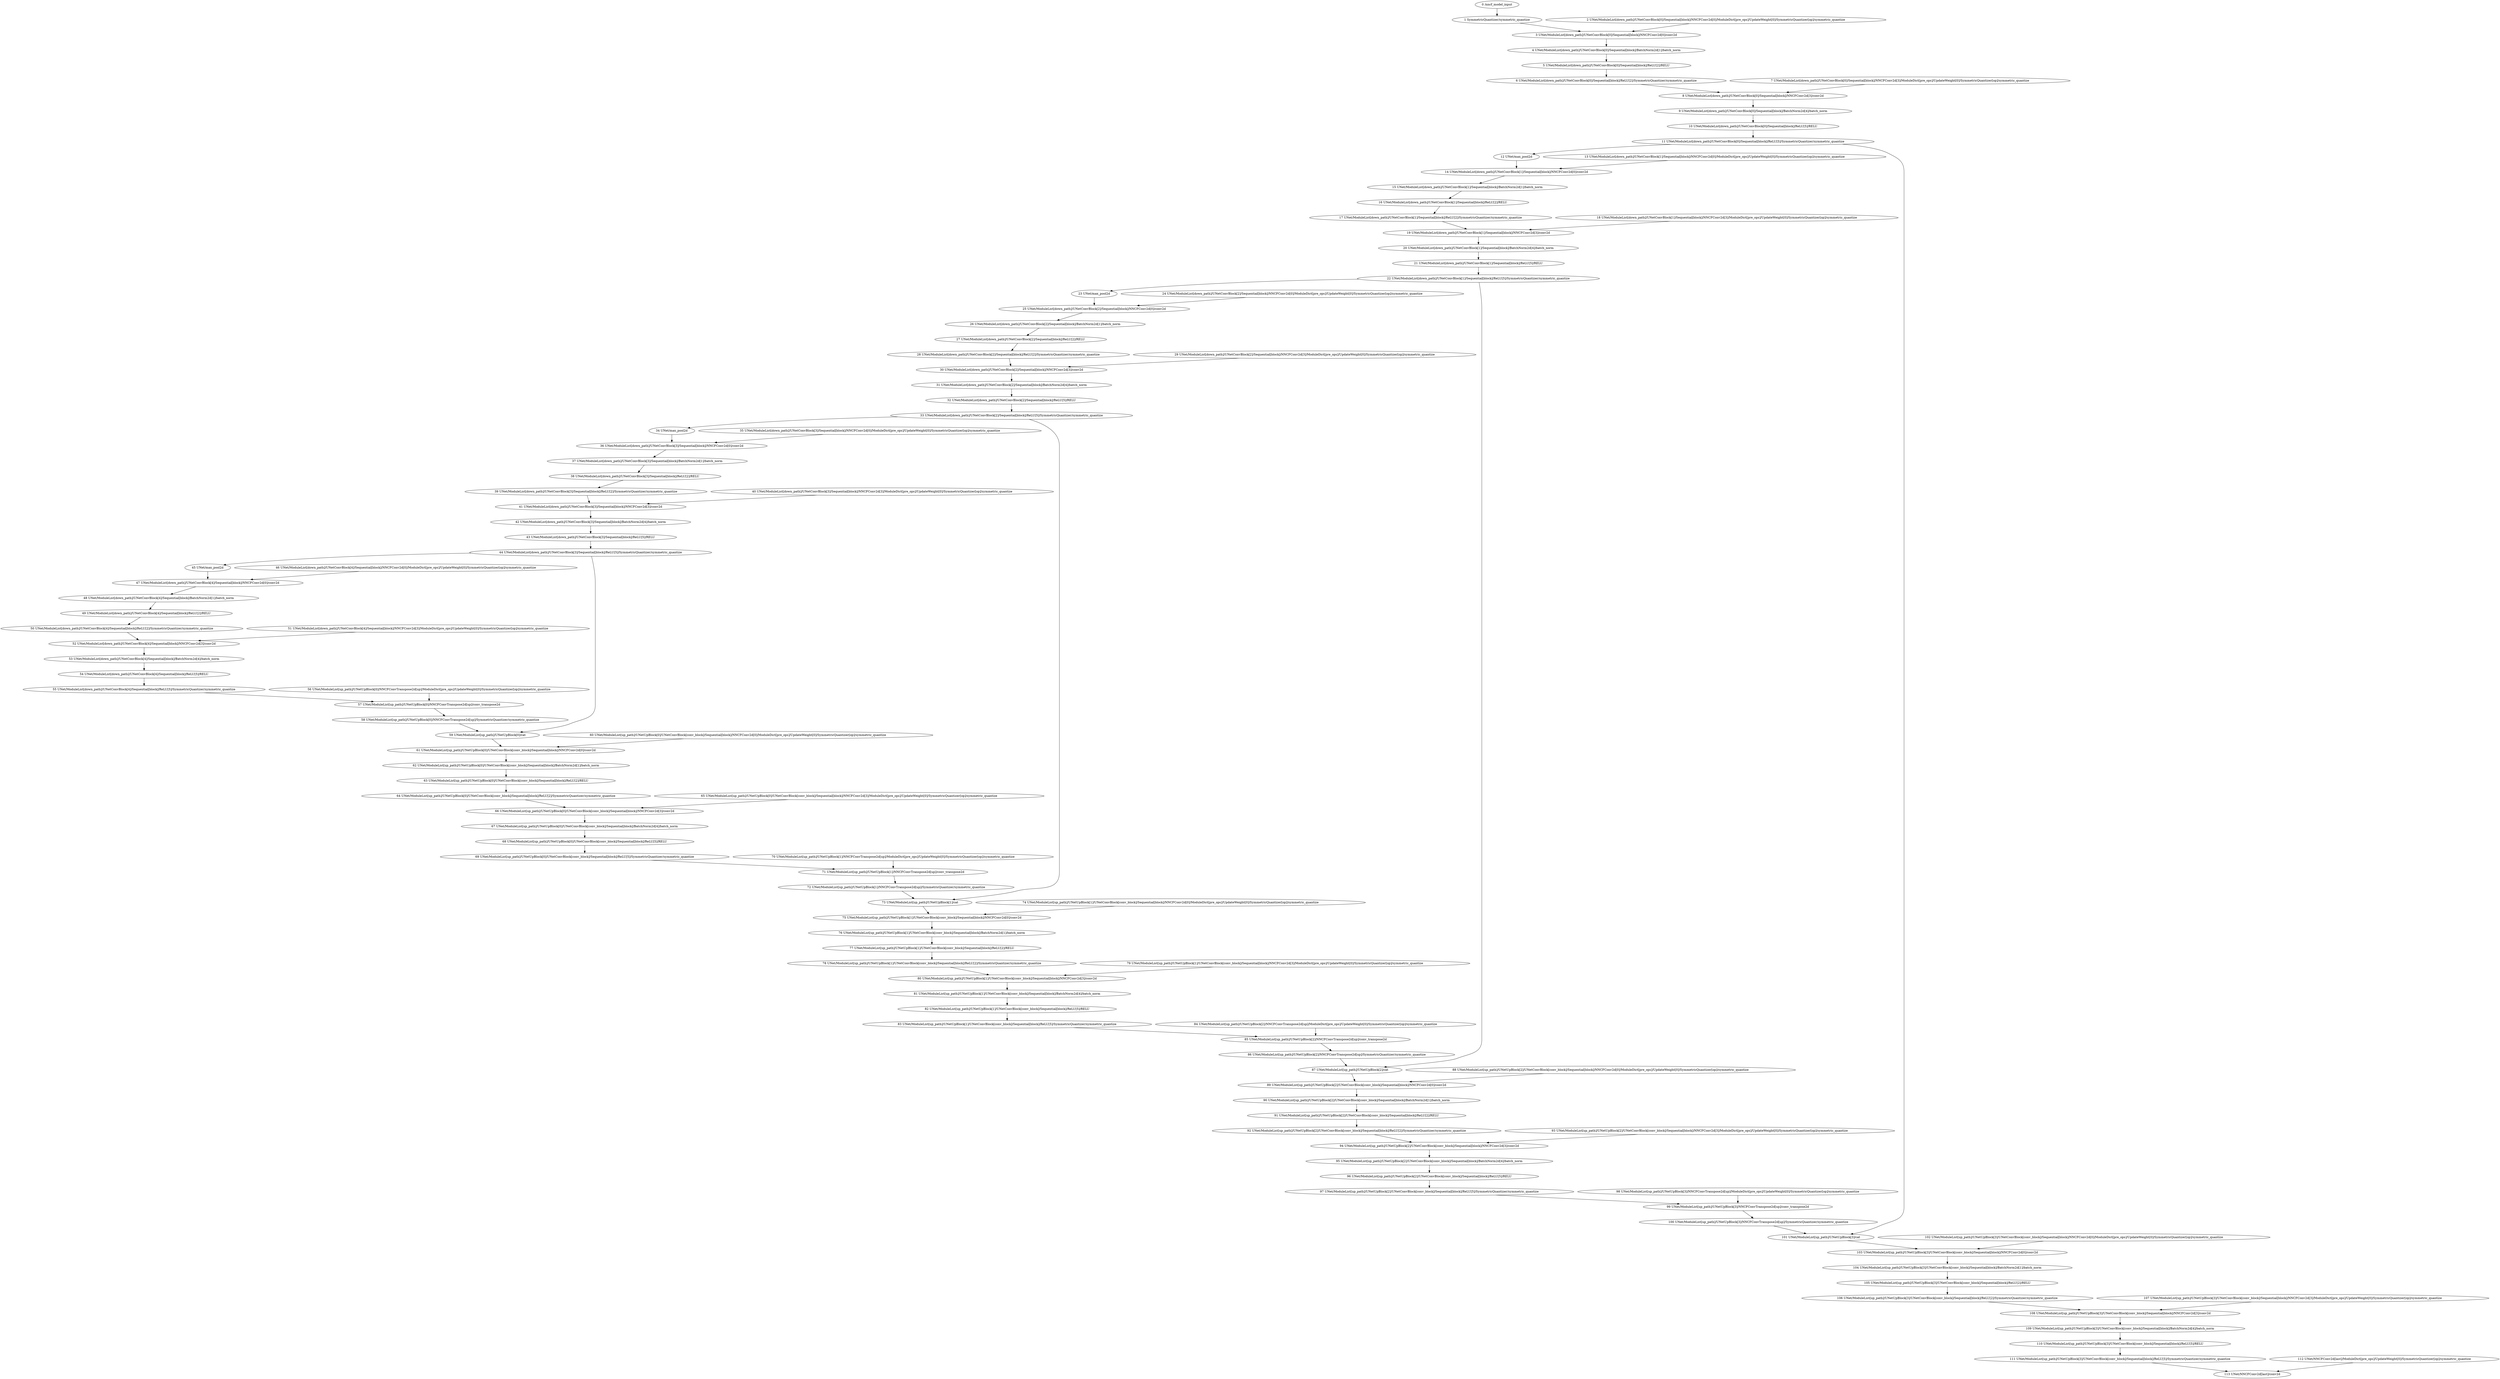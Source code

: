 strict digraph  {
"0 /nncf_model_input" [id=0, scope="", type=nncf_model_input];
"1 SymmetricQuantizer/symmetric_quantize" [id=1, scope=SymmetricQuantizer, type=symmetric_quantize];
"2 UNet/ModuleList[down_path]/UNetConvBlock[0]/Sequential[block]/NNCFConv2d[0]/ModuleDict[pre_ops]/UpdateWeight[0]/SymmetricQuantizer[op]/symmetric_quantize" [id=2, scope="UNet/ModuleList[down_path]/UNetConvBlock[0]/Sequential[block]/NNCFConv2d[0]/ModuleDict[pre_ops]/UpdateWeight[0]/SymmetricQuantizer[op]", type=symmetric_quantize];
"3 UNet/ModuleList[down_path]/UNetConvBlock[0]/Sequential[block]/NNCFConv2d[0]/conv2d" [id=3, scope="UNet/ModuleList[down_path]/UNetConvBlock[0]/Sequential[block]/NNCFConv2d[0]", type=conv2d];
"4 UNet/ModuleList[down_path]/UNetConvBlock[0]/Sequential[block]/BatchNorm2d[1]/batch_norm" [id=4, scope="UNet/ModuleList[down_path]/UNetConvBlock[0]/Sequential[block]/BatchNorm2d[1]", type=batch_norm];
"5 UNet/ModuleList[down_path]/UNetConvBlock[0]/Sequential[block]/ReLU[2]/RELU" [id=5, scope="UNet/ModuleList[down_path]/UNetConvBlock[0]/Sequential[block]/ReLU[2]", type=RELU];
"6 UNet/ModuleList[down_path]/UNetConvBlock[0]/Sequential[block]/ReLU[2]/SymmetricQuantizer/symmetric_quantize" [id=6, scope="UNet/ModuleList[down_path]/UNetConvBlock[0]/Sequential[block]/ReLU[2]/SymmetricQuantizer", type=symmetric_quantize];
"7 UNet/ModuleList[down_path]/UNetConvBlock[0]/Sequential[block]/NNCFConv2d[3]/ModuleDict[pre_ops]/UpdateWeight[0]/SymmetricQuantizer[op]/symmetric_quantize" [id=7, scope="UNet/ModuleList[down_path]/UNetConvBlock[0]/Sequential[block]/NNCFConv2d[3]/ModuleDict[pre_ops]/UpdateWeight[0]/SymmetricQuantizer[op]", type=symmetric_quantize];
"8 UNet/ModuleList[down_path]/UNetConvBlock[0]/Sequential[block]/NNCFConv2d[3]/conv2d" [id=8, scope="UNet/ModuleList[down_path]/UNetConvBlock[0]/Sequential[block]/NNCFConv2d[3]", type=conv2d];
"9 UNet/ModuleList[down_path]/UNetConvBlock[0]/Sequential[block]/BatchNorm2d[4]/batch_norm" [id=9, scope="UNet/ModuleList[down_path]/UNetConvBlock[0]/Sequential[block]/BatchNorm2d[4]", type=batch_norm];
"10 UNet/ModuleList[down_path]/UNetConvBlock[0]/Sequential[block]/ReLU[5]/RELU" [id=10, scope="UNet/ModuleList[down_path]/UNetConvBlock[0]/Sequential[block]/ReLU[5]", type=RELU];
"11 UNet/ModuleList[down_path]/UNetConvBlock[0]/Sequential[block]/ReLU[5]/SymmetricQuantizer/symmetric_quantize" [id=11, scope="UNet/ModuleList[down_path]/UNetConvBlock[0]/Sequential[block]/ReLU[5]/SymmetricQuantizer", type=symmetric_quantize];
"12 UNet/max_pool2d" [id=12, scope=UNet, type=max_pool2d];
"13 UNet/ModuleList[down_path]/UNetConvBlock[1]/Sequential[block]/NNCFConv2d[0]/ModuleDict[pre_ops]/UpdateWeight[0]/SymmetricQuantizer[op]/symmetric_quantize" [id=13, scope="UNet/ModuleList[down_path]/UNetConvBlock[1]/Sequential[block]/NNCFConv2d[0]/ModuleDict[pre_ops]/UpdateWeight[0]/SymmetricQuantizer[op]", type=symmetric_quantize];
"14 UNet/ModuleList[down_path]/UNetConvBlock[1]/Sequential[block]/NNCFConv2d[0]/conv2d" [id=14, scope="UNet/ModuleList[down_path]/UNetConvBlock[1]/Sequential[block]/NNCFConv2d[0]", type=conv2d];
"15 UNet/ModuleList[down_path]/UNetConvBlock[1]/Sequential[block]/BatchNorm2d[1]/batch_norm" [id=15, scope="UNet/ModuleList[down_path]/UNetConvBlock[1]/Sequential[block]/BatchNorm2d[1]", type=batch_norm];
"16 UNet/ModuleList[down_path]/UNetConvBlock[1]/Sequential[block]/ReLU[2]/RELU" [id=16, scope="UNet/ModuleList[down_path]/UNetConvBlock[1]/Sequential[block]/ReLU[2]", type=RELU];
"17 UNet/ModuleList[down_path]/UNetConvBlock[1]/Sequential[block]/ReLU[2]/SymmetricQuantizer/symmetric_quantize" [id=17, scope="UNet/ModuleList[down_path]/UNetConvBlock[1]/Sequential[block]/ReLU[2]/SymmetricQuantizer", type=symmetric_quantize];
"18 UNet/ModuleList[down_path]/UNetConvBlock[1]/Sequential[block]/NNCFConv2d[3]/ModuleDict[pre_ops]/UpdateWeight[0]/SymmetricQuantizer[op]/symmetric_quantize" [id=18, scope="UNet/ModuleList[down_path]/UNetConvBlock[1]/Sequential[block]/NNCFConv2d[3]/ModuleDict[pre_ops]/UpdateWeight[0]/SymmetricQuantizer[op]", type=symmetric_quantize];
"19 UNet/ModuleList[down_path]/UNetConvBlock[1]/Sequential[block]/NNCFConv2d[3]/conv2d" [id=19, scope="UNet/ModuleList[down_path]/UNetConvBlock[1]/Sequential[block]/NNCFConv2d[3]", type=conv2d];
"20 UNet/ModuleList[down_path]/UNetConvBlock[1]/Sequential[block]/BatchNorm2d[4]/batch_norm" [id=20, scope="UNet/ModuleList[down_path]/UNetConvBlock[1]/Sequential[block]/BatchNorm2d[4]", type=batch_norm];
"21 UNet/ModuleList[down_path]/UNetConvBlock[1]/Sequential[block]/ReLU[5]/RELU" [id=21, scope="UNet/ModuleList[down_path]/UNetConvBlock[1]/Sequential[block]/ReLU[5]", type=RELU];
"22 UNet/ModuleList[down_path]/UNetConvBlock[1]/Sequential[block]/ReLU[5]/SymmetricQuantizer/symmetric_quantize" [id=22, scope="UNet/ModuleList[down_path]/UNetConvBlock[1]/Sequential[block]/ReLU[5]/SymmetricQuantizer", type=symmetric_quantize];
"23 UNet/max_pool2d" [id=23, scope=UNet, type=max_pool2d];
"24 UNet/ModuleList[down_path]/UNetConvBlock[2]/Sequential[block]/NNCFConv2d[0]/ModuleDict[pre_ops]/UpdateWeight[0]/SymmetricQuantizer[op]/symmetric_quantize" [id=24, scope="UNet/ModuleList[down_path]/UNetConvBlock[2]/Sequential[block]/NNCFConv2d[0]/ModuleDict[pre_ops]/UpdateWeight[0]/SymmetricQuantizer[op]", type=symmetric_quantize];
"25 UNet/ModuleList[down_path]/UNetConvBlock[2]/Sequential[block]/NNCFConv2d[0]/conv2d" [id=25, scope="UNet/ModuleList[down_path]/UNetConvBlock[2]/Sequential[block]/NNCFConv2d[0]", type=conv2d];
"26 UNet/ModuleList[down_path]/UNetConvBlock[2]/Sequential[block]/BatchNorm2d[1]/batch_norm" [id=26, scope="UNet/ModuleList[down_path]/UNetConvBlock[2]/Sequential[block]/BatchNorm2d[1]", type=batch_norm];
"27 UNet/ModuleList[down_path]/UNetConvBlock[2]/Sequential[block]/ReLU[2]/RELU" [id=27, scope="UNet/ModuleList[down_path]/UNetConvBlock[2]/Sequential[block]/ReLU[2]", type=RELU];
"28 UNet/ModuleList[down_path]/UNetConvBlock[2]/Sequential[block]/ReLU[2]/SymmetricQuantizer/symmetric_quantize" [id=28, scope="UNet/ModuleList[down_path]/UNetConvBlock[2]/Sequential[block]/ReLU[2]/SymmetricQuantizer", type=symmetric_quantize];
"29 UNet/ModuleList[down_path]/UNetConvBlock[2]/Sequential[block]/NNCFConv2d[3]/ModuleDict[pre_ops]/UpdateWeight[0]/SymmetricQuantizer[op]/symmetric_quantize" [id=29, scope="UNet/ModuleList[down_path]/UNetConvBlock[2]/Sequential[block]/NNCFConv2d[3]/ModuleDict[pre_ops]/UpdateWeight[0]/SymmetricQuantizer[op]", type=symmetric_quantize];
"30 UNet/ModuleList[down_path]/UNetConvBlock[2]/Sequential[block]/NNCFConv2d[3]/conv2d" [id=30, scope="UNet/ModuleList[down_path]/UNetConvBlock[2]/Sequential[block]/NNCFConv2d[3]", type=conv2d];
"31 UNet/ModuleList[down_path]/UNetConvBlock[2]/Sequential[block]/BatchNorm2d[4]/batch_norm" [id=31, scope="UNet/ModuleList[down_path]/UNetConvBlock[2]/Sequential[block]/BatchNorm2d[4]", type=batch_norm];
"32 UNet/ModuleList[down_path]/UNetConvBlock[2]/Sequential[block]/ReLU[5]/RELU" [id=32, scope="UNet/ModuleList[down_path]/UNetConvBlock[2]/Sequential[block]/ReLU[5]", type=RELU];
"33 UNet/ModuleList[down_path]/UNetConvBlock[2]/Sequential[block]/ReLU[5]/SymmetricQuantizer/symmetric_quantize" [id=33, scope="UNet/ModuleList[down_path]/UNetConvBlock[2]/Sequential[block]/ReLU[5]/SymmetricQuantizer", type=symmetric_quantize];
"34 UNet/max_pool2d" [id=34, scope=UNet, type=max_pool2d];
"35 UNet/ModuleList[down_path]/UNetConvBlock[3]/Sequential[block]/NNCFConv2d[0]/ModuleDict[pre_ops]/UpdateWeight[0]/SymmetricQuantizer[op]/symmetric_quantize" [id=35, scope="UNet/ModuleList[down_path]/UNetConvBlock[3]/Sequential[block]/NNCFConv2d[0]/ModuleDict[pre_ops]/UpdateWeight[0]/SymmetricQuantizer[op]", type=symmetric_quantize];
"36 UNet/ModuleList[down_path]/UNetConvBlock[3]/Sequential[block]/NNCFConv2d[0]/conv2d" [id=36, scope="UNet/ModuleList[down_path]/UNetConvBlock[3]/Sequential[block]/NNCFConv2d[0]", type=conv2d];
"37 UNet/ModuleList[down_path]/UNetConvBlock[3]/Sequential[block]/BatchNorm2d[1]/batch_norm" [id=37, scope="UNet/ModuleList[down_path]/UNetConvBlock[3]/Sequential[block]/BatchNorm2d[1]", type=batch_norm];
"38 UNet/ModuleList[down_path]/UNetConvBlock[3]/Sequential[block]/ReLU[2]/RELU" [id=38, scope="UNet/ModuleList[down_path]/UNetConvBlock[3]/Sequential[block]/ReLU[2]", type=RELU];
"39 UNet/ModuleList[down_path]/UNetConvBlock[3]/Sequential[block]/ReLU[2]/SymmetricQuantizer/symmetric_quantize" [id=39, scope="UNet/ModuleList[down_path]/UNetConvBlock[3]/Sequential[block]/ReLU[2]/SymmetricQuantizer", type=symmetric_quantize];
"40 UNet/ModuleList[down_path]/UNetConvBlock[3]/Sequential[block]/NNCFConv2d[3]/ModuleDict[pre_ops]/UpdateWeight[0]/SymmetricQuantizer[op]/symmetric_quantize" [id=40, scope="UNet/ModuleList[down_path]/UNetConvBlock[3]/Sequential[block]/NNCFConv2d[3]/ModuleDict[pre_ops]/UpdateWeight[0]/SymmetricQuantizer[op]", type=symmetric_quantize];
"41 UNet/ModuleList[down_path]/UNetConvBlock[3]/Sequential[block]/NNCFConv2d[3]/conv2d" [id=41, scope="UNet/ModuleList[down_path]/UNetConvBlock[3]/Sequential[block]/NNCFConv2d[3]", type=conv2d];
"42 UNet/ModuleList[down_path]/UNetConvBlock[3]/Sequential[block]/BatchNorm2d[4]/batch_norm" [id=42, scope="UNet/ModuleList[down_path]/UNetConvBlock[3]/Sequential[block]/BatchNorm2d[4]", type=batch_norm];
"43 UNet/ModuleList[down_path]/UNetConvBlock[3]/Sequential[block]/ReLU[5]/RELU" [id=43, scope="UNet/ModuleList[down_path]/UNetConvBlock[3]/Sequential[block]/ReLU[5]", type=RELU];
"44 UNet/ModuleList[down_path]/UNetConvBlock[3]/Sequential[block]/ReLU[5]/SymmetricQuantizer/symmetric_quantize" [id=44, scope="UNet/ModuleList[down_path]/UNetConvBlock[3]/Sequential[block]/ReLU[5]/SymmetricQuantizer", type=symmetric_quantize];
"45 UNet/max_pool2d" [id=45, scope=UNet, type=max_pool2d];
"46 UNet/ModuleList[down_path]/UNetConvBlock[4]/Sequential[block]/NNCFConv2d[0]/ModuleDict[pre_ops]/UpdateWeight[0]/SymmetricQuantizer[op]/symmetric_quantize" [id=46, scope="UNet/ModuleList[down_path]/UNetConvBlock[4]/Sequential[block]/NNCFConv2d[0]/ModuleDict[pre_ops]/UpdateWeight[0]/SymmetricQuantizer[op]", type=symmetric_quantize];
"47 UNet/ModuleList[down_path]/UNetConvBlock[4]/Sequential[block]/NNCFConv2d[0]/conv2d" [id=47, scope="UNet/ModuleList[down_path]/UNetConvBlock[4]/Sequential[block]/NNCFConv2d[0]", type=conv2d];
"48 UNet/ModuleList[down_path]/UNetConvBlock[4]/Sequential[block]/BatchNorm2d[1]/batch_norm" [id=48, scope="UNet/ModuleList[down_path]/UNetConvBlock[4]/Sequential[block]/BatchNorm2d[1]", type=batch_norm];
"49 UNet/ModuleList[down_path]/UNetConvBlock[4]/Sequential[block]/ReLU[2]/RELU" [id=49, scope="UNet/ModuleList[down_path]/UNetConvBlock[4]/Sequential[block]/ReLU[2]", type=RELU];
"50 UNet/ModuleList[down_path]/UNetConvBlock[4]/Sequential[block]/ReLU[2]/SymmetricQuantizer/symmetric_quantize" [id=50, scope="UNet/ModuleList[down_path]/UNetConvBlock[4]/Sequential[block]/ReLU[2]/SymmetricQuantizer", type=symmetric_quantize];
"51 UNet/ModuleList[down_path]/UNetConvBlock[4]/Sequential[block]/NNCFConv2d[3]/ModuleDict[pre_ops]/UpdateWeight[0]/SymmetricQuantizer[op]/symmetric_quantize" [id=51, scope="UNet/ModuleList[down_path]/UNetConvBlock[4]/Sequential[block]/NNCFConv2d[3]/ModuleDict[pre_ops]/UpdateWeight[0]/SymmetricQuantizer[op]", type=symmetric_quantize];
"52 UNet/ModuleList[down_path]/UNetConvBlock[4]/Sequential[block]/NNCFConv2d[3]/conv2d" [id=52, scope="UNet/ModuleList[down_path]/UNetConvBlock[4]/Sequential[block]/NNCFConv2d[3]", type=conv2d];
"53 UNet/ModuleList[down_path]/UNetConvBlock[4]/Sequential[block]/BatchNorm2d[4]/batch_norm" [id=53, scope="UNet/ModuleList[down_path]/UNetConvBlock[4]/Sequential[block]/BatchNorm2d[4]", type=batch_norm];
"54 UNet/ModuleList[down_path]/UNetConvBlock[4]/Sequential[block]/ReLU[5]/RELU" [id=54, scope="UNet/ModuleList[down_path]/UNetConvBlock[4]/Sequential[block]/ReLU[5]", type=RELU];
"55 UNet/ModuleList[down_path]/UNetConvBlock[4]/Sequential[block]/ReLU[5]/SymmetricQuantizer/symmetric_quantize" [id=55, scope="UNet/ModuleList[down_path]/UNetConvBlock[4]/Sequential[block]/ReLU[5]/SymmetricQuantizer", type=symmetric_quantize];
"56 UNet/ModuleList[up_path]/UNetUpBlock[0]/NNCFConvTranspose2d[up]/ModuleDict[pre_ops]/UpdateWeight[0]/SymmetricQuantizer[op]/symmetric_quantize" [id=56, scope="UNet/ModuleList[up_path]/UNetUpBlock[0]/NNCFConvTranspose2d[up]/ModuleDict[pre_ops]/UpdateWeight[0]/SymmetricQuantizer[op]", type=symmetric_quantize];
"57 UNet/ModuleList[up_path]/UNetUpBlock[0]/NNCFConvTranspose2d[up]/conv_transpose2d" [id=57, scope="UNet/ModuleList[up_path]/UNetUpBlock[0]/NNCFConvTranspose2d[up]", type=conv_transpose2d];
"58 UNet/ModuleList[up_path]/UNetUpBlock[0]/NNCFConvTranspose2d[up]/SymmetricQuantizer/symmetric_quantize" [id=58, scope="UNet/ModuleList[up_path]/UNetUpBlock[0]/NNCFConvTranspose2d[up]/SymmetricQuantizer", type=symmetric_quantize];
"59 UNet/ModuleList[up_path]/UNetUpBlock[0]/cat" [id=59, scope="UNet/ModuleList[up_path]/UNetUpBlock[0]", type=cat];
"60 UNet/ModuleList[up_path]/UNetUpBlock[0]/UNetConvBlock[conv_block]/Sequential[block]/NNCFConv2d[0]/ModuleDict[pre_ops]/UpdateWeight[0]/SymmetricQuantizer[op]/symmetric_quantize" [id=60, scope="UNet/ModuleList[up_path]/UNetUpBlock[0]/UNetConvBlock[conv_block]/Sequential[block]/NNCFConv2d[0]/ModuleDict[pre_ops]/UpdateWeight[0]/SymmetricQuantizer[op]", type=symmetric_quantize];
"61 UNet/ModuleList[up_path]/UNetUpBlock[0]/UNetConvBlock[conv_block]/Sequential[block]/NNCFConv2d[0]/conv2d" [id=61, scope="UNet/ModuleList[up_path]/UNetUpBlock[0]/UNetConvBlock[conv_block]/Sequential[block]/NNCFConv2d[0]", type=conv2d];
"62 UNet/ModuleList[up_path]/UNetUpBlock[0]/UNetConvBlock[conv_block]/Sequential[block]/BatchNorm2d[1]/batch_norm" [id=62, scope="UNet/ModuleList[up_path]/UNetUpBlock[0]/UNetConvBlock[conv_block]/Sequential[block]/BatchNorm2d[1]", type=batch_norm];
"63 UNet/ModuleList[up_path]/UNetUpBlock[0]/UNetConvBlock[conv_block]/Sequential[block]/ReLU[2]/RELU" [id=63, scope="UNet/ModuleList[up_path]/UNetUpBlock[0]/UNetConvBlock[conv_block]/Sequential[block]/ReLU[2]", type=RELU];
"64 UNet/ModuleList[up_path]/UNetUpBlock[0]/UNetConvBlock[conv_block]/Sequential[block]/ReLU[2]/SymmetricQuantizer/symmetric_quantize" [id=64, scope="UNet/ModuleList[up_path]/UNetUpBlock[0]/UNetConvBlock[conv_block]/Sequential[block]/ReLU[2]/SymmetricQuantizer", type=symmetric_quantize];
"65 UNet/ModuleList[up_path]/UNetUpBlock[0]/UNetConvBlock[conv_block]/Sequential[block]/NNCFConv2d[3]/ModuleDict[pre_ops]/UpdateWeight[0]/SymmetricQuantizer[op]/symmetric_quantize" [id=65, scope="UNet/ModuleList[up_path]/UNetUpBlock[0]/UNetConvBlock[conv_block]/Sequential[block]/NNCFConv2d[3]/ModuleDict[pre_ops]/UpdateWeight[0]/SymmetricQuantizer[op]", type=symmetric_quantize];
"66 UNet/ModuleList[up_path]/UNetUpBlock[0]/UNetConvBlock[conv_block]/Sequential[block]/NNCFConv2d[3]/conv2d" [id=66, scope="UNet/ModuleList[up_path]/UNetUpBlock[0]/UNetConvBlock[conv_block]/Sequential[block]/NNCFConv2d[3]", type=conv2d];
"67 UNet/ModuleList[up_path]/UNetUpBlock[0]/UNetConvBlock[conv_block]/Sequential[block]/BatchNorm2d[4]/batch_norm" [id=67, scope="UNet/ModuleList[up_path]/UNetUpBlock[0]/UNetConvBlock[conv_block]/Sequential[block]/BatchNorm2d[4]", type=batch_norm];
"68 UNet/ModuleList[up_path]/UNetUpBlock[0]/UNetConvBlock[conv_block]/Sequential[block]/ReLU[5]/RELU" [id=68, scope="UNet/ModuleList[up_path]/UNetUpBlock[0]/UNetConvBlock[conv_block]/Sequential[block]/ReLU[5]", type=RELU];
"69 UNet/ModuleList[up_path]/UNetUpBlock[0]/UNetConvBlock[conv_block]/Sequential[block]/ReLU[5]/SymmetricQuantizer/symmetric_quantize" [id=69, scope="UNet/ModuleList[up_path]/UNetUpBlock[0]/UNetConvBlock[conv_block]/Sequential[block]/ReLU[5]/SymmetricQuantizer", type=symmetric_quantize];
"70 UNet/ModuleList[up_path]/UNetUpBlock[1]/NNCFConvTranspose2d[up]/ModuleDict[pre_ops]/UpdateWeight[0]/SymmetricQuantizer[op]/symmetric_quantize" [id=70, scope="UNet/ModuleList[up_path]/UNetUpBlock[1]/NNCFConvTranspose2d[up]/ModuleDict[pre_ops]/UpdateWeight[0]/SymmetricQuantizer[op]", type=symmetric_quantize];
"71 UNet/ModuleList[up_path]/UNetUpBlock[1]/NNCFConvTranspose2d[up]/conv_transpose2d" [id=71, scope="UNet/ModuleList[up_path]/UNetUpBlock[1]/NNCFConvTranspose2d[up]", type=conv_transpose2d];
"72 UNet/ModuleList[up_path]/UNetUpBlock[1]/NNCFConvTranspose2d[up]/SymmetricQuantizer/symmetric_quantize" [id=72, scope="UNet/ModuleList[up_path]/UNetUpBlock[1]/NNCFConvTranspose2d[up]/SymmetricQuantizer", type=symmetric_quantize];
"73 UNet/ModuleList[up_path]/UNetUpBlock[1]/cat" [id=73, scope="UNet/ModuleList[up_path]/UNetUpBlock[1]", type=cat];
"74 UNet/ModuleList[up_path]/UNetUpBlock[1]/UNetConvBlock[conv_block]/Sequential[block]/NNCFConv2d[0]/ModuleDict[pre_ops]/UpdateWeight[0]/SymmetricQuantizer[op]/symmetric_quantize" [id=74, scope="UNet/ModuleList[up_path]/UNetUpBlock[1]/UNetConvBlock[conv_block]/Sequential[block]/NNCFConv2d[0]/ModuleDict[pre_ops]/UpdateWeight[0]/SymmetricQuantizer[op]", type=symmetric_quantize];
"75 UNet/ModuleList[up_path]/UNetUpBlock[1]/UNetConvBlock[conv_block]/Sequential[block]/NNCFConv2d[0]/conv2d" [id=75, scope="UNet/ModuleList[up_path]/UNetUpBlock[1]/UNetConvBlock[conv_block]/Sequential[block]/NNCFConv2d[0]", type=conv2d];
"76 UNet/ModuleList[up_path]/UNetUpBlock[1]/UNetConvBlock[conv_block]/Sequential[block]/BatchNorm2d[1]/batch_norm" [id=76, scope="UNet/ModuleList[up_path]/UNetUpBlock[1]/UNetConvBlock[conv_block]/Sequential[block]/BatchNorm2d[1]", type=batch_norm];
"77 UNet/ModuleList[up_path]/UNetUpBlock[1]/UNetConvBlock[conv_block]/Sequential[block]/ReLU[2]/RELU" [id=77, scope="UNet/ModuleList[up_path]/UNetUpBlock[1]/UNetConvBlock[conv_block]/Sequential[block]/ReLU[2]", type=RELU];
"78 UNet/ModuleList[up_path]/UNetUpBlock[1]/UNetConvBlock[conv_block]/Sequential[block]/ReLU[2]/SymmetricQuantizer/symmetric_quantize" [id=78, scope="UNet/ModuleList[up_path]/UNetUpBlock[1]/UNetConvBlock[conv_block]/Sequential[block]/ReLU[2]/SymmetricQuantizer", type=symmetric_quantize];
"79 UNet/ModuleList[up_path]/UNetUpBlock[1]/UNetConvBlock[conv_block]/Sequential[block]/NNCFConv2d[3]/ModuleDict[pre_ops]/UpdateWeight[0]/SymmetricQuantizer[op]/symmetric_quantize" [id=79, scope="UNet/ModuleList[up_path]/UNetUpBlock[1]/UNetConvBlock[conv_block]/Sequential[block]/NNCFConv2d[3]/ModuleDict[pre_ops]/UpdateWeight[0]/SymmetricQuantizer[op]", type=symmetric_quantize];
"80 UNet/ModuleList[up_path]/UNetUpBlock[1]/UNetConvBlock[conv_block]/Sequential[block]/NNCFConv2d[3]/conv2d" [id=80, scope="UNet/ModuleList[up_path]/UNetUpBlock[1]/UNetConvBlock[conv_block]/Sequential[block]/NNCFConv2d[3]", type=conv2d];
"81 UNet/ModuleList[up_path]/UNetUpBlock[1]/UNetConvBlock[conv_block]/Sequential[block]/BatchNorm2d[4]/batch_norm" [id=81, scope="UNet/ModuleList[up_path]/UNetUpBlock[1]/UNetConvBlock[conv_block]/Sequential[block]/BatchNorm2d[4]", type=batch_norm];
"82 UNet/ModuleList[up_path]/UNetUpBlock[1]/UNetConvBlock[conv_block]/Sequential[block]/ReLU[5]/RELU" [id=82, scope="UNet/ModuleList[up_path]/UNetUpBlock[1]/UNetConvBlock[conv_block]/Sequential[block]/ReLU[5]", type=RELU];
"83 UNet/ModuleList[up_path]/UNetUpBlock[1]/UNetConvBlock[conv_block]/Sequential[block]/ReLU[5]/SymmetricQuantizer/symmetric_quantize" [id=83, scope="UNet/ModuleList[up_path]/UNetUpBlock[1]/UNetConvBlock[conv_block]/Sequential[block]/ReLU[5]/SymmetricQuantizer", type=symmetric_quantize];
"84 UNet/ModuleList[up_path]/UNetUpBlock[2]/NNCFConvTranspose2d[up]/ModuleDict[pre_ops]/UpdateWeight[0]/SymmetricQuantizer[op]/symmetric_quantize" [id=84, scope="UNet/ModuleList[up_path]/UNetUpBlock[2]/NNCFConvTranspose2d[up]/ModuleDict[pre_ops]/UpdateWeight[0]/SymmetricQuantizer[op]", type=symmetric_quantize];
"85 UNet/ModuleList[up_path]/UNetUpBlock[2]/NNCFConvTranspose2d[up]/conv_transpose2d" [id=85, scope="UNet/ModuleList[up_path]/UNetUpBlock[2]/NNCFConvTranspose2d[up]", type=conv_transpose2d];
"86 UNet/ModuleList[up_path]/UNetUpBlock[2]/NNCFConvTranspose2d[up]/SymmetricQuantizer/symmetric_quantize" [id=86, scope="UNet/ModuleList[up_path]/UNetUpBlock[2]/NNCFConvTranspose2d[up]/SymmetricQuantizer", type=symmetric_quantize];
"87 UNet/ModuleList[up_path]/UNetUpBlock[2]/cat" [id=87, scope="UNet/ModuleList[up_path]/UNetUpBlock[2]", type=cat];
"88 UNet/ModuleList[up_path]/UNetUpBlock[2]/UNetConvBlock[conv_block]/Sequential[block]/NNCFConv2d[0]/ModuleDict[pre_ops]/UpdateWeight[0]/SymmetricQuantizer[op]/symmetric_quantize" [id=88, scope="UNet/ModuleList[up_path]/UNetUpBlock[2]/UNetConvBlock[conv_block]/Sequential[block]/NNCFConv2d[0]/ModuleDict[pre_ops]/UpdateWeight[0]/SymmetricQuantizer[op]", type=symmetric_quantize];
"89 UNet/ModuleList[up_path]/UNetUpBlock[2]/UNetConvBlock[conv_block]/Sequential[block]/NNCFConv2d[0]/conv2d" [id=89, scope="UNet/ModuleList[up_path]/UNetUpBlock[2]/UNetConvBlock[conv_block]/Sequential[block]/NNCFConv2d[0]", type=conv2d];
"90 UNet/ModuleList[up_path]/UNetUpBlock[2]/UNetConvBlock[conv_block]/Sequential[block]/BatchNorm2d[1]/batch_norm" [id=90, scope="UNet/ModuleList[up_path]/UNetUpBlock[2]/UNetConvBlock[conv_block]/Sequential[block]/BatchNorm2d[1]", type=batch_norm];
"91 UNet/ModuleList[up_path]/UNetUpBlock[2]/UNetConvBlock[conv_block]/Sequential[block]/ReLU[2]/RELU" [id=91, scope="UNet/ModuleList[up_path]/UNetUpBlock[2]/UNetConvBlock[conv_block]/Sequential[block]/ReLU[2]", type=RELU];
"92 UNet/ModuleList[up_path]/UNetUpBlock[2]/UNetConvBlock[conv_block]/Sequential[block]/ReLU[2]/SymmetricQuantizer/symmetric_quantize" [id=92, scope="UNet/ModuleList[up_path]/UNetUpBlock[2]/UNetConvBlock[conv_block]/Sequential[block]/ReLU[2]/SymmetricQuantizer", type=symmetric_quantize];
"93 UNet/ModuleList[up_path]/UNetUpBlock[2]/UNetConvBlock[conv_block]/Sequential[block]/NNCFConv2d[3]/ModuleDict[pre_ops]/UpdateWeight[0]/SymmetricQuantizer[op]/symmetric_quantize" [id=93, scope="UNet/ModuleList[up_path]/UNetUpBlock[2]/UNetConvBlock[conv_block]/Sequential[block]/NNCFConv2d[3]/ModuleDict[pre_ops]/UpdateWeight[0]/SymmetricQuantizer[op]", type=symmetric_quantize];
"94 UNet/ModuleList[up_path]/UNetUpBlock[2]/UNetConvBlock[conv_block]/Sequential[block]/NNCFConv2d[3]/conv2d" [id=94, scope="UNet/ModuleList[up_path]/UNetUpBlock[2]/UNetConvBlock[conv_block]/Sequential[block]/NNCFConv2d[3]", type=conv2d];
"95 UNet/ModuleList[up_path]/UNetUpBlock[2]/UNetConvBlock[conv_block]/Sequential[block]/BatchNorm2d[4]/batch_norm" [id=95, scope="UNet/ModuleList[up_path]/UNetUpBlock[2]/UNetConvBlock[conv_block]/Sequential[block]/BatchNorm2d[4]", type=batch_norm];
"96 UNet/ModuleList[up_path]/UNetUpBlock[2]/UNetConvBlock[conv_block]/Sequential[block]/ReLU[5]/RELU" [id=96, scope="UNet/ModuleList[up_path]/UNetUpBlock[2]/UNetConvBlock[conv_block]/Sequential[block]/ReLU[5]", type=RELU];
"97 UNet/ModuleList[up_path]/UNetUpBlock[2]/UNetConvBlock[conv_block]/Sequential[block]/ReLU[5]/SymmetricQuantizer/symmetric_quantize" [id=97, scope="UNet/ModuleList[up_path]/UNetUpBlock[2]/UNetConvBlock[conv_block]/Sequential[block]/ReLU[5]/SymmetricQuantizer", type=symmetric_quantize];
"98 UNet/ModuleList[up_path]/UNetUpBlock[3]/NNCFConvTranspose2d[up]/ModuleDict[pre_ops]/UpdateWeight[0]/SymmetricQuantizer[op]/symmetric_quantize" [id=98, scope="UNet/ModuleList[up_path]/UNetUpBlock[3]/NNCFConvTranspose2d[up]/ModuleDict[pre_ops]/UpdateWeight[0]/SymmetricQuantizer[op]", type=symmetric_quantize];
"99 UNet/ModuleList[up_path]/UNetUpBlock[3]/NNCFConvTranspose2d[up]/conv_transpose2d" [id=99, scope="UNet/ModuleList[up_path]/UNetUpBlock[3]/NNCFConvTranspose2d[up]", type=conv_transpose2d];
"100 UNet/ModuleList[up_path]/UNetUpBlock[3]/NNCFConvTranspose2d[up]/SymmetricQuantizer/symmetric_quantize" [id=100, scope="UNet/ModuleList[up_path]/UNetUpBlock[3]/NNCFConvTranspose2d[up]/SymmetricQuantizer", type=symmetric_quantize];
"101 UNet/ModuleList[up_path]/UNetUpBlock[3]/cat" [id=101, scope="UNet/ModuleList[up_path]/UNetUpBlock[3]", type=cat];
"102 UNet/ModuleList[up_path]/UNetUpBlock[3]/UNetConvBlock[conv_block]/Sequential[block]/NNCFConv2d[0]/ModuleDict[pre_ops]/UpdateWeight[0]/SymmetricQuantizer[op]/symmetric_quantize" [id=102, scope="UNet/ModuleList[up_path]/UNetUpBlock[3]/UNetConvBlock[conv_block]/Sequential[block]/NNCFConv2d[0]/ModuleDict[pre_ops]/UpdateWeight[0]/SymmetricQuantizer[op]", type=symmetric_quantize];
"103 UNet/ModuleList[up_path]/UNetUpBlock[3]/UNetConvBlock[conv_block]/Sequential[block]/NNCFConv2d[0]/conv2d" [id=103, scope="UNet/ModuleList[up_path]/UNetUpBlock[3]/UNetConvBlock[conv_block]/Sequential[block]/NNCFConv2d[0]", type=conv2d];
"104 UNet/ModuleList[up_path]/UNetUpBlock[3]/UNetConvBlock[conv_block]/Sequential[block]/BatchNorm2d[1]/batch_norm" [id=104, scope="UNet/ModuleList[up_path]/UNetUpBlock[3]/UNetConvBlock[conv_block]/Sequential[block]/BatchNorm2d[1]", type=batch_norm];
"105 UNet/ModuleList[up_path]/UNetUpBlock[3]/UNetConvBlock[conv_block]/Sequential[block]/ReLU[2]/RELU" [id=105, scope="UNet/ModuleList[up_path]/UNetUpBlock[3]/UNetConvBlock[conv_block]/Sequential[block]/ReLU[2]", type=RELU];
"106 UNet/ModuleList[up_path]/UNetUpBlock[3]/UNetConvBlock[conv_block]/Sequential[block]/ReLU[2]/SymmetricQuantizer/symmetric_quantize" [id=106, scope="UNet/ModuleList[up_path]/UNetUpBlock[3]/UNetConvBlock[conv_block]/Sequential[block]/ReLU[2]/SymmetricQuantizer", type=symmetric_quantize];
"107 UNet/ModuleList[up_path]/UNetUpBlock[3]/UNetConvBlock[conv_block]/Sequential[block]/NNCFConv2d[3]/ModuleDict[pre_ops]/UpdateWeight[0]/SymmetricQuantizer[op]/symmetric_quantize" [id=107, scope="UNet/ModuleList[up_path]/UNetUpBlock[3]/UNetConvBlock[conv_block]/Sequential[block]/NNCFConv2d[3]/ModuleDict[pre_ops]/UpdateWeight[0]/SymmetricQuantizer[op]", type=symmetric_quantize];
"108 UNet/ModuleList[up_path]/UNetUpBlock[3]/UNetConvBlock[conv_block]/Sequential[block]/NNCFConv2d[3]/conv2d" [id=108, scope="UNet/ModuleList[up_path]/UNetUpBlock[3]/UNetConvBlock[conv_block]/Sequential[block]/NNCFConv2d[3]", type=conv2d];
"109 UNet/ModuleList[up_path]/UNetUpBlock[3]/UNetConvBlock[conv_block]/Sequential[block]/BatchNorm2d[4]/batch_norm" [id=109, scope="UNet/ModuleList[up_path]/UNetUpBlock[3]/UNetConvBlock[conv_block]/Sequential[block]/BatchNorm2d[4]", type=batch_norm];
"110 UNet/ModuleList[up_path]/UNetUpBlock[3]/UNetConvBlock[conv_block]/Sequential[block]/ReLU[5]/RELU" [id=110, scope="UNet/ModuleList[up_path]/UNetUpBlock[3]/UNetConvBlock[conv_block]/Sequential[block]/ReLU[5]", type=RELU];
"111 UNet/ModuleList[up_path]/UNetUpBlock[3]/UNetConvBlock[conv_block]/Sequential[block]/ReLU[5]/SymmetricQuantizer/symmetric_quantize" [id=111, scope="UNet/ModuleList[up_path]/UNetUpBlock[3]/UNetConvBlock[conv_block]/Sequential[block]/ReLU[5]/SymmetricQuantizer", type=symmetric_quantize];
"112 UNet/NNCFConv2d[last]/ModuleDict[pre_ops]/UpdateWeight[0]/SymmetricQuantizer[op]/symmetric_quantize" [id=112, scope="UNet/NNCFConv2d[last]/ModuleDict[pre_ops]/UpdateWeight[0]/SymmetricQuantizer[op]", type=symmetric_quantize];
"113 UNet/NNCFConv2d[last]/conv2d" [id=113, scope="UNet/NNCFConv2d[last]", type=conv2d];
"0 /nncf_model_input" -> "1 SymmetricQuantizer/symmetric_quantize";
"1 SymmetricQuantizer/symmetric_quantize" -> "3 UNet/ModuleList[down_path]/UNetConvBlock[0]/Sequential[block]/NNCFConv2d[0]/conv2d";
"2 UNet/ModuleList[down_path]/UNetConvBlock[0]/Sequential[block]/NNCFConv2d[0]/ModuleDict[pre_ops]/UpdateWeight[0]/SymmetricQuantizer[op]/symmetric_quantize" -> "3 UNet/ModuleList[down_path]/UNetConvBlock[0]/Sequential[block]/NNCFConv2d[0]/conv2d";
"3 UNet/ModuleList[down_path]/UNetConvBlock[0]/Sequential[block]/NNCFConv2d[0]/conv2d" -> "4 UNet/ModuleList[down_path]/UNetConvBlock[0]/Sequential[block]/BatchNorm2d[1]/batch_norm";
"4 UNet/ModuleList[down_path]/UNetConvBlock[0]/Sequential[block]/BatchNorm2d[1]/batch_norm" -> "5 UNet/ModuleList[down_path]/UNetConvBlock[0]/Sequential[block]/ReLU[2]/RELU";
"5 UNet/ModuleList[down_path]/UNetConvBlock[0]/Sequential[block]/ReLU[2]/RELU" -> "6 UNet/ModuleList[down_path]/UNetConvBlock[0]/Sequential[block]/ReLU[2]/SymmetricQuantizer/symmetric_quantize";
"6 UNet/ModuleList[down_path]/UNetConvBlock[0]/Sequential[block]/ReLU[2]/SymmetricQuantizer/symmetric_quantize" -> "8 UNet/ModuleList[down_path]/UNetConvBlock[0]/Sequential[block]/NNCFConv2d[3]/conv2d";
"7 UNet/ModuleList[down_path]/UNetConvBlock[0]/Sequential[block]/NNCFConv2d[3]/ModuleDict[pre_ops]/UpdateWeight[0]/SymmetricQuantizer[op]/symmetric_quantize" -> "8 UNet/ModuleList[down_path]/UNetConvBlock[0]/Sequential[block]/NNCFConv2d[3]/conv2d";
"8 UNet/ModuleList[down_path]/UNetConvBlock[0]/Sequential[block]/NNCFConv2d[3]/conv2d" -> "9 UNet/ModuleList[down_path]/UNetConvBlock[0]/Sequential[block]/BatchNorm2d[4]/batch_norm";
"9 UNet/ModuleList[down_path]/UNetConvBlock[0]/Sequential[block]/BatchNorm2d[4]/batch_norm" -> "10 UNet/ModuleList[down_path]/UNetConvBlock[0]/Sequential[block]/ReLU[5]/RELU";
"10 UNet/ModuleList[down_path]/UNetConvBlock[0]/Sequential[block]/ReLU[5]/RELU" -> "11 UNet/ModuleList[down_path]/UNetConvBlock[0]/Sequential[block]/ReLU[5]/SymmetricQuantizer/symmetric_quantize";
"11 UNet/ModuleList[down_path]/UNetConvBlock[0]/Sequential[block]/ReLU[5]/SymmetricQuantizer/symmetric_quantize" -> "12 UNet/max_pool2d";
"12 UNet/max_pool2d" -> "14 UNet/ModuleList[down_path]/UNetConvBlock[1]/Sequential[block]/NNCFConv2d[0]/conv2d";
"13 UNet/ModuleList[down_path]/UNetConvBlock[1]/Sequential[block]/NNCFConv2d[0]/ModuleDict[pre_ops]/UpdateWeight[0]/SymmetricQuantizer[op]/symmetric_quantize" -> "14 UNet/ModuleList[down_path]/UNetConvBlock[1]/Sequential[block]/NNCFConv2d[0]/conv2d";
"14 UNet/ModuleList[down_path]/UNetConvBlock[1]/Sequential[block]/NNCFConv2d[0]/conv2d" -> "15 UNet/ModuleList[down_path]/UNetConvBlock[1]/Sequential[block]/BatchNorm2d[1]/batch_norm";
"15 UNet/ModuleList[down_path]/UNetConvBlock[1]/Sequential[block]/BatchNorm2d[1]/batch_norm" -> "16 UNet/ModuleList[down_path]/UNetConvBlock[1]/Sequential[block]/ReLU[2]/RELU";
"16 UNet/ModuleList[down_path]/UNetConvBlock[1]/Sequential[block]/ReLU[2]/RELU" -> "17 UNet/ModuleList[down_path]/UNetConvBlock[1]/Sequential[block]/ReLU[2]/SymmetricQuantizer/symmetric_quantize";
"17 UNet/ModuleList[down_path]/UNetConvBlock[1]/Sequential[block]/ReLU[2]/SymmetricQuantizer/symmetric_quantize" -> "19 UNet/ModuleList[down_path]/UNetConvBlock[1]/Sequential[block]/NNCFConv2d[3]/conv2d";
"18 UNet/ModuleList[down_path]/UNetConvBlock[1]/Sequential[block]/NNCFConv2d[3]/ModuleDict[pre_ops]/UpdateWeight[0]/SymmetricQuantizer[op]/symmetric_quantize" -> "19 UNet/ModuleList[down_path]/UNetConvBlock[1]/Sequential[block]/NNCFConv2d[3]/conv2d";
"19 UNet/ModuleList[down_path]/UNetConvBlock[1]/Sequential[block]/NNCFConv2d[3]/conv2d" -> "20 UNet/ModuleList[down_path]/UNetConvBlock[1]/Sequential[block]/BatchNorm2d[4]/batch_norm";
"20 UNet/ModuleList[down_path]/UNetConvBlock[1]/Sequential[block]/BatchNorm2d[4]/batch_norm" -> "21 UNet/ModuleList[down_path]/UNetConvBlock[1]/Sequential[block]/ReLU[5]/RELU";
"21 UNet/ModuleList[down_path]/UNetConvBlock[1]/Sequential[block]/ReLU[5]/RELU" -> "22 UNet/ModuleList[down_path]/UNetConvBlock[1]/Sequential[block]/ReLU[5]/SymmetricQuantizer/symmetric_quantize";
"22 UNet/ModuleList[down_path]/UNetConvBlock[1]/Sequential[block]/ReLU[5]/SymmetricQuantizer/symmetric_quantize" -> "23 UNet/max_pool2d";
"22 UNet/ModuleList[down_path]/UNetConvBlock[1]/Sequential[block]/ReLU[5]/SymmetricQuantizer/symmetric_quantize" -> "87 UNet/ModuleList[up_path]/UNetUpBlock[2]/cat";
"23 UNet/max_pool2d" -> "25 UNet/ModuleList[down_path]/UNetConvBlock[2]/Sequential[block]/NNCFConv2d[0]/conv2d";
"24 UNet/ModuleList[down_path]/UNetConvBlock[2]/Sequential[block]/NNCFConv2d[0]/ModuleDict[pre_ops]/UpdateWeight[0]/SymmetricQuantizer[op]/symmetric_quantize" -> "25 UNet/ModuleList[down_path]/UNetConvBlock[2]/Sequential[block]/NNCFConv2d[0]/conv2d";
"25 UNet/ModuleList[down_path]/UNetConvBlock[2]/Sequential[block]/NNCFConv2d[0]/conv2d" -> "26 UNet/ModuleList[down_path]/UNetConvBlock[2]/Sequential[block]/BatchNorm2d[1]/batch_norm";
"26 UNet/ModuleList[down_path]/UNetConvBlock[2]/Sequential[block]/BatchNorm2d[1]/batch_norm" -> "27 UNet/ModuleList[down_path]/UNetConvBlock[2]/Sequential[block]/ReLU[2]/RELU";
"27 UNet/ModuleList[down_path]/UNetConvBlock[2]/Sequential[block]/ReLU[2]/RELU" -> "28 UNet/ModuleList[down_path]/UNetConvBlock[2]/Sequential[block]/ReLU[2]/SymmetricQuantizer/symmetric_quantize";
"28 UNet/ModuleList[down_path]/UNetConvBlock[2]/Sequential[block]/ReLU[2]/SymmetricQuantizer/symmetric_quantize" -> "30 UNet/ModuleList[down_path]/UNetConvBlock[2]/Sequential[block]/NNCFConv2d[3]/conv2d";
"29 UNet/ModuleList[down_path]/UNetConvBlock[2]/Sequential[block]/NNCFConv2d[3]/ModuleDict[pre_ops]/UpdateWeight[0]/SymmetricQuantizer[op]/symmetric_quantize" -> "30 UNet/ModuleList[down_path]/UNetConvBlock[2]/Sequential[block]/NNCFConv2d[3]/conv2d";
"30 UNet/ModuleList[down_path]/UNetConvBlock[2]/Sequential[block]/NNCFConv2d[3]/conv2d" -> "31 UNet/ModuleList[down_path]/UNetConvBlock[2]/Sequential[block]/BatchNorm2d[4]/batch_norm";
"31 UNet/ModuleList[down_path]/UNetConvBlock[2]/Sequential[block]/BatchNorm2d[4]/batch_norm" -> "32 UNet/ModuleList[down_path]/UNetConvBlock[2]/Sequential[block]/ReLU[5]/RELU";
"32 UNet/ModuleList[down_path]/UNetConvBlock[2]/Sequential[block]/ReLU[5]/RELU" -> "33 UNet/ModuleList[down_path]/UNetConvBlock[2]/Sequential[block]/ReLU[5]/SymmetricQuantizer/symmetric_quantize";
"33 UNet/ModuleList[down_path]/UNetConvBlock[2]/Sequential[block]/ReLU[5]/SymmetricQuantizer/symmetric_quantize" -> "34 UNet/max_pool2d";
"33 UNet/ModuleList[down_path]/UNetConvBlock[2]/Sequential[block]/ReLU[5]/SymmetricQuantizer/symmetric_quantize" -> "73 UNet/ModuleList[up_path]/UNetUpBlock[1]/cat";
"34 UNet/max_pool2d" -> "36 UNet/ModuleList[down_path]/UNetConvBlock[3]/Sequential[block]/NNCFConv2d[0]/conv2d";
"35 UNet/ModuleList[down_path]/UNetConvBlock[3]/Sequential[block]/NNCFConv2d[0]/ModuleDict[pre_ops]/UpdateWeight[0]/SymmetricQuantizer[op]/symmetric_quantize" -> "36 UNet/ModuleList[down_path]/UNetConvBlock[3]/Sequential[block]/NNCFConv2d[0]/conv2d";
"36 UNet/ModuleList[down_path]/UNetConvBlock[3]/Sequential[block]/NNCFConv2d[0]/conv2d" -> "37 UNet/ModuleList[down_path]/UNetConvBlock[3]/Sequential[block]/BatchNorm2d[1]/batch_norm";
"37 UNet/ModuleList[down_path]/UNetConvBlock[3]/Sequential[block]/BatchNorm2d[1]/batch_norm" -> "38 UNet/ModuleList[down_path]/UNetConvBlock[3]/Sequential[block]/ReLU[2]/RELU";
"38 UNet/ModuleList[down_path]/UNetConvBlock[3]/Sequential[block]/ReLU[2]/RELU" -> "39 UNet/ModuleList[down_path]/UNetConvBlock[3]/Sequential[block]/ReLU[2]/SymmetricQuantizer/symmetric_quantize";
"39 UNet/ModuleList[down_path]/UNetConvBlock[3]/Sequential[block]/ReLU[2]/SymmetricQuantizer/symmetric_quantize" -> "41 UNet/ModuleList[down_path]/UNetConvBlock[3]/Sequential[block]/NNCFConv2d[3]/conv2d";
"40 UNet/ModuleList[down_path]/UNetConvBlock[3]/Sequential[block]/NNCFConv2d[3]/ModuleDict[pre_ops]/UpdateWeight[0]/SymmetricQuantizer[op]/symmetric_quantize" -> "41 UNet/ModuleList[down_path]/UNetConvBlock[3]/Sequential[block]/NNCFConv2d[3]/conv2d";
"41 UNet/ModuleList[down_path]/UNetConvBlock[3]/Sequential[block]/NNCFConv2d[3]/conv2d" -> "42 UNet/ModuleList[down_path]/UNetConvBlock[3]/Sequential[block]/BatchNorm2d[4]/batch_norm";
"42 UNet/ModuleList[down_path]/UNetConvBlock[3]/Sequential[block]/BatchNorm2d[4]/batch_norm" -> "43 UNet/ModuleList[down_path]/UNetConvBlock[3]/Sequential[block]/ReLU[5]/RELU";
"43 UNet/ModuleList[down_path]/UNetConvBlock[3]/Sequential[block]/ReLU[5]/RELU" -> "44 UNet/ModuleList[down_path]/UNetConvBlock[3]/Sequential[block]/ReLU[5]/SymmetricQuantizer/symmetric_quantize";
"44 UNet/ModuleList[down_path]/UNetConvBlock[3]/Sequential[block]/ReLU[5]/SymmetricQuantizer/symmetric_quantize" -> "45 UNet/max_pool2d";
"44 UNet/ModuleList[down_path]/UNetConvBlock[3]/Sequential[block]/ReLU[5]/SymmetricQuantizer/symmetric_quantize" -> "59 UNet/ModuleList[up_path]/UNetUpBlock[0]/cat";
"45 UNet/max_pool2d" -> "47 UNet/ModuleList[down_path]/UNetConvBlock[4]/Sequential[block]/NNCFConv2d[0]/conv2d";
"46 UNet/ModuleList[down_path]/UNetConvBlock[4]/Sequential[block]/NNCFConv2d[0]/ModuleDict[pre_ops]/UpdateWeight[0]/SymmetricQuantizer[op]/symmetric_quantize" -> "47 UNet/ModuleList[down_path]/UNetConvBlock[4]/Sequential[block]/NNCFConv2d[0]/conv2d";
"47 UNet/ModuleList[down_path]/UNetConvBlock[4]/Sequential[block]/NNCFConv2d[0]/conv2d" -> "48 UNet/ModuleList[down_path]/UNetConvBlock[4]/Sequential[block]/BatchNorm2d[1]/batch_norm";
"48 UNet/ModuleList[down_path]/UNetConvBlock[4]/Sequential[block]/BatchNorm2d[1]/batch_norm" -> "49 UNet/ModuleList[down_path]/UNetConvBlock[4]/Sequential[block]/ReLU[2]/RELU";
"49 UNet/ModuleList[down_path]/UNetConvBlock[4]/Sequential[block]/ReLU[2]/RELU" -> "50 UNet/ModuleList[down_path]/UNetConvBlock[4]/Sequential[block]/ReLU[2]/SymmetricQuantizer/symmetric_quantize";
"50 UNet/ModuleList[down_path]/UNetConvBlock[4]/Sequential[block]/ReLU[2]/SymmetricQuantizer/symmetric_quantize" -> "52 UNet/ModuleList[down_path]/UNetConvBlock[4]/Sequential[block]/NNCFConv2d[3]/conv2d";
"51 UNet/ModuleList[down_path]/UNetConvBlock[4]/Sequential[block]/NNCFConv2d[3]/ModuleDict[pre_ops]/UpdateWeight[0]/SymmetricQuantizer[op]/symmetric_quantize" -> "52 UNet/ModuleList[down_path]/UNetConvBlock[4]/Sequential[block]/NNCFConv2d[3]/conv2d";
"52 UNet/ModuleList[down_path]/UNetConvBlock[4]/Sequential[block]/NNCFConv2d[3]/conv2d" -> "53 UNet/ModuleList[down_path]/UNetConvBlock[4]/Sequential[block]/BatchNorm2d[4]/batch_norm";
"53 UNet/ModuleList[down_path]/UNetConvBlock[4]/Sequential[block]/BatchNorm2d[4]/batch_norm" -> "54 UNet/ModuleList[down_path]/UNetConvBlock[4]/Sequential[block]/ReLU[5]/RELU";
"54 UNet/ModuleList[down_path]/UNetConvBlock[4]/Sequential[block]/ReLU[5]/RELU" -> "55 UNet/ModuleList[down_path]/UNetConvBlock[4]/Sequential[block]/ReLU[5]/SymmetricQuantizer/symmetric_quantize";
"55 UNet/ModuleList[down_path]/UNetConvBlock[4]/Sequential[block]/ReLU[5]/SymmetricQuantizer/symmetric_quantize" -> "57 UNet/ModuleList[up_path]/UNetUpBlock[0]/NNCFConvTranspose2d[up]/conv_transpose2d";
"56 UNet/ModuleList[up_path]/UNetUpBlock[0]/NNCFConvTranspose2d[up]/ModuleDict[pre_ops]/UpdateWeight[0]/SymmetricQuantizer[op]/symmetric_quantize" -> "57 UNet/ModuleList[up_path]/UNetUpBlock[0]/NNCFConvTranspose2d[up]/conv_transpose2d";
"57 UNet/ModuleList[up_path]/UNetUpBlock[0]/NNCFConvTranspose2d[up]/conv_transpose2d" -> "58 UNet/ModuleList[up_path]/UNetUpBlock[0]/NNCFConvTranspose2d[up]/SymmetricQuantizer/symmetric_quantize";
"58 UNet/ModuleList[up_path]/UNetUpBlock[0]/NNCFConvTranspose2d[up]/SymmetricQuantizer/symmetric_quantize" -> "59 UNet/ModuleList[up_path]/UNetUpBlock[0]/cat";
"59 UNet/ModuleList[up_path]/UNetUpBlock[0]/cat" -> "61 UNet/ModuleList[up_path]/UNetUpBlock[0]/UNetConvBlock[conv_block]/Sequential[block]/NNCFConv2d[0]/conv2d";
"60 UNet/ModuleList[up_path]/UNetUpBlock[0]/UNetConvBlock[conv_block]/Sequential[block]/NNCFConv2d[0]/ModuleDict[pre_ops]/UpdateWeight[0]/SymmetricQuantizer[op]/symmetric_quantize" -> "61 UNet/ModuleList[up_path]/UNetUpBlock[0]/UNetConvBlock[conv_block]/Sequential[block]/NNCFConv2d[0]/conv2d";
"61 UNet/ModuleList[up_path]/UNetUpBlock[0]/UNetConvBlock[conv_block]/Sequential[block]/NNCFConv2d[0]/conv2d" -> "62 UNet/ModuleList[up_path]/UNetUpBlock[0]/UNetConvBlock[conv_block]/Sequential[block]/BatchNorm2d[1]/batch_norm";
"62 UNet/ModuleList[up_path]/UNetUpBlock[0]/UNetConvBlock[conv_block]/Sequential[block]/BatchNorm2d[1]/batch_norm" -> "63 UNet/ModuleList[up_path]/UNetUpBlock[0]/UNetConvBlock[conv_block]/Sequential[block]/ReLU[2]/RELU";
"63 UNet/ModuleList[up_path]/UNetUpBlock[0]/UNetConvBlock[conv_block]/Sequential[block]/ReLU[2]/RELU" -> "64 UNet/ModuleList[up_path]/UNetUpBlock[0]/UNetConvBlock[conv_block]/Sequential[block]/ReLU[2]/SymmetricQuantizer/symmetric_quantize";
"64 UNet/ModuleList[up_path]/UNetUpBlock[0]/UNetConvBlock[conv_block]/Sequential[block]/ReLU[2]/SymmetricQuantizer/symmetric_quantize" -> "66 UNet/ModuleList[up_path]/UNetUpBlock[0]/UNetConvBlock[conv_block]/Sequential[block]/NNCFConv2d[3]/conv2d";
"65 UNet/ModuleList[up_path]/UNetUpBlock[0]/UNetConvBlock[conv_block]/Sequential[block]/NNCFConv2d[3]/ModuleDict[pre_ops]/UpdateWeight[0]/SymmetricQuantizer[op]/symmetric_quantize" -> "66 UNet/ModuleList[up_path]/UNetUpBlock[0]/UNetConvBlock[conv_block]/Sequential[block]/NNCFConv2d[3]/conv2d";
"66 UNet/ModuleList[up_path]/UNetUpBlock[0]/UNetConvBlock[conv_block]/Sequential[block]/NNCFConv2d[3]/conv2d" -> "67 UNet/ModuleList[up_path]/UNetUpBlock[0]/UNetConvBlock[conv_block]/Sequential[block]/BatchNorm2d[4]/batch_norm";
"67 UNet/ModuleList[up_path]/UNetUpBlock[0]/UNetConvBlock[conv_block]/Sequential[block]/BatchNorm2d[4]/batch_norm" -> "68 UNet/ModuleList[up_path]/UNetUpBlock[0]/UNetConvBlock[conv_block]/Sequential[block]/ReLU[5]/RELU";
"68 UNet/ModuleList[up_path]/UNetUpBlock[0]/UNetConvBlock[conv_block]/Sequential[block]/ReLU[5]/RELU" -> "69 UNet/ModuleList[up_path]/UNetUpBlock[0]/UNetConvBlock[conv_block]/Sequential[block]/ReLU[5]/SymmetricQuantizer/symmetric_quantize";
"69 UNet/ModuleList[up_path]/UNetUpBlock[0]/UNetConvBlock[conv_block]/Sequential[block]/ReLU[5]/SymmetricQuantizer/symmetric_quantize" -> "71 UNet/ModuleList[up_path]/UNetUpBlock[1]/NNCFConvTranspose2d[up]/conv_transpose2d";
"70 UNet/ModuleList[up_path]/UNetUpBlock[1]/NNCFConvTranspose2d[up]/ModuleDict[pre_ops]/UpdateWeight[0]/SymmetricQuantizer[op]/symmetric_quantize" -> "71 UNet/ModuleList[up_path]/UNetUpBlock[1]/NNCFConvTranspose2d[up]/conv_transpose2d";
"71 UNet/ModuleList[up_path]/UNetUpBlock[1]/NNCFConvTranspose2d[up]/conv_transpose2d" -> "72 UNet/ModuleList[up_path]/UNetUpBlock[1]/NNCFConvTranspose2d[up]/SymmetricQuantizer/symmetric_quantize";
"72 UNet/ModuleList[up_path]/UNetUpBlock[1]/NNCFConvTranspose2d[up]/SymmetricQuantizer/symmetric_quantize" -> "73 UNet/ModuleList[up_path]/UNetUpBlock[1]/cat";
"73 UNet/ModuleList[up_path]/UNetUpBlock[1]/cat" -> "75 UNet/ModuleList[up_path]/UNetUpBlock[1]/UNetConvBlock[conv_block]/Sequential[block]/NNCFConv2d[0]/conv2d";
"74 UNet/ModuleList[up_path]/UNetUpBlock[1]/UNetConvBlock[conv_block]/Sequential[block]/NNCFConv2d[0]/ModuleDict[pre_ops]/UpdateWeight[0]/SymmetricQuantizer[op]/symmetric_quantize" -> "75 UNet/ModuleList[up_path]/UNetUpBlock[1]/UNetConvBlock[conv_block]/Sequential[block]/NNCFConv2d[0]/conv2d";
"75 UNet/ModuleList[up_path]/UNetUpBlock[1]/UNetConvBlock[conv_block]/Sequential[block]/NNCFConv2d[0]/conv2d" -> "76 UNet/ModuleList[up_path]/UNetUpBlock[1]/UNetConvBlock[conv_block]/Sequential[block]/BatchNorm2d[1]/batch_norm";
"76 UNet/ModuleList[up_path]/UNetUpBlock[1]/UNetConvBlock[conv_block]/Sequential[block]/BatchNorm2d[1]/batch_norm" -> "77 UNet/ModuleList[up_path]/UNetUpBlock[1]/UNetConvBlock[conv_block]/Sequential[block]/ReLU[2]/RELU";
"77 UNet/ModuleList[up_path]/UNetUpBlock[1]/UNetConvBlock[conv_block]/Sequential[block]/ReLU[2]/RELU" -> "78 UNet/ModuleList[up_path]/UNetUpBlock[1]/UNetConvBlock[conv_block]/Sequential[block]/ReLU[2]/SymmetricQuantizer/symmetric_quantize";
"78 UNet/ModuleList[up_path]/UNetUpBlock[1]/UNetConvBlock[conv_block]/Sequential[block]/ReLU[2]/SymmetricQuantizer/symmetric_quantize" -> "80 UNet/ModuleList[up_path]/UNetUpBlock[1]/UNetConvBlock[conv_block]/Sequential[block]/NNCFConv2d[3]/conv2d";
"79 UNet/ModuleList[up_path]/UNetUpBlock[1]/UNetConvBlock[conv_block]/Sequential[block]/NNCFConv2d[3]/ModuleDict[pre_ops]/UpdateWeight[0]/SymmetricQuantizer[op]/symmetric_quantize" -> "80 UNet/ModuleList[up_path]/UNetUpBlock[1]/UNetConvBlock[conv_block]/Sequential[block]/NNCFConv2d[3]/conv2d";
"80 UNet/ModuleList[up_path]/UNetUpBlock[1]/UNetConvBlock[conv_block]/Sequential[block]/NNCFConv2d[3]/conv2d" -> "81 UNet/ModuleList[up_path]/UNetUpBlock[1]/UNetConvBlock[conv_block]/Sequential[block]/BatchNorm2d[4]/batch_norm";
"81 UNet/ModuleList[up_path]/UNetUpBlock[1]/UNetConvBlock[conv_block]/Sequential[block]/BatchNorm2d[4]/batch_norm" -> "82 UNet/ModuleList[up_path]/UNetUpBlock[1]/UNetConvBlock[conv_block]/Sequential[block]/ReLU[5]/RELU";
"82 UNet/ModuleList[up_path]/UNetUpBlock[1]/UNetConvBlock[conv_block]/Sequential[block]/ReLU[5]/RELU" -> "83 UNet/ModuleList[up_path]/UNetUpBlock[1]/UNetConvBlock[conv_block]/Sequential[block]/ReLU[5]/SymmetricQuantizer/symmetric_quantize";
"83 UNet/ModuleList[up_path]/UNetUpBlock[1]/UNetConvBlock[conv_block]/Sequential[block]/ReLU[5]/SymmetricQuantizer/symmetric_quantize" -> "85 UNet/ModuleList[up_path]/UNetUpBlock[2]/NNCFConvTranspose2d[up]/conv_transpose2d";
"84 UNet/ModuleList[up_path]/UNetUpBlock[2]/NNCFConvTranspose2d[up]/ModuleDict[pre_ops]/UpdateWeight[0]/SymmetricQuantizer[op]/symmetric_quantize" -> "85 UNet/ModuleList[up_path]/UNetUpBlock[2]/NNCFConvTranspose2d[up]/conv_transpose2d";
"85 UNet/ModuleList[up_path]/UNetUpBlock[2]/NNCFConvTranspose2d[up]/conv_transpose2d" -> "86 UNet/ModuleList[up_path]/UNetUpBlock[2]/NNCFConvTranspose2d[up]/SymmetricQuantizer/symmetric_quantize";
"86 UNet/ModuleList[up_path]/UNetUpBlock[2]/NNCFConvTranspose2d[up]/SymmetricQuantizer/symmetric_quantize" -> "87 UNet/ModuleList[up_path]/UNetUpBlock[2]/cat";
"87 UNet/ModuleList[up_path]/UNetUpBlock[2]/cat" -> "89 UNet/ModuleList[up_path]/UNetUpBlock[2]/UNetConvBlock[conv_block]/Sequential[block]/NNCFConv2d[0]/conv2d";
"88 UNet/ModuleList[up_path]/UNetUpBlock[2]/UNetConvBlock[conv_block]/Sequential[block]/NNCFConv2d[0]/ModuleDict[pre_ops]/UpdateWeight[0]/SymmetricQuantizer[op]/symmetric_quantize" -> "89 UNet/ModuleList[up_path]/UNetUpBlock[2]/UNetConvBlock[conv_block]/Sequential[block]/NNCFConv2d[0]/conv2d";
"89 UNet/ModuleList[up_path]/UNetUpBlock[2]/UNetConvBlock[conv_block]/Sequential[block]/NNCFConv2d[0]/conv2d" -> "90 UNet/ModuleList[up_path]/UNetUpBlock[2]/UNetConvBlock[conv_block]/Sequential[block]/BatchNorm2d[1]/batch_norm";
"90 UNet/ModuleList[up_path]/UNetUpBlock[2]/UNetConvBlock[conv_block]/Sequential[block]/BatchNorm2d[1]/batch_norm" -> "91 UNet/ModuleList[up_path]/UNetUpBlock[2]/UNetConvBlock[conv_block]/Sequential[block]/ReLU[2]/RELU";
"91 UNet/ModuleList[up_path]/UNetUpBlock[2]/UNetConvBlock[conv_block]/Sequential[block]/ReLU[2]/RELU" -> "92 UNet/ModuleList[up_path]/UNetUpBlock[2]/UNetConvBlock[conv_block]/Sequential[block]/ReLU[2]/SymmetricQuantizer/symmetric_quantize";
"92 UNet/ModuleList[up_path]/UNetUpBlock[2]/UNetConvBlock[conv_block]/Sequential[block]/ReLU[2]/SymmetricQuantizer/symmetric_quantize" -> "94 UNet/ModuleList[up_path]/UNetUpBlock[2]/UNetConvBlock[conv_block]/Sequential[block]/NNCFConv2d[3]/conv2d";
"93 UNet/ModuleList[up_path]/UNetUpBlock[2]/UNetConvBlock[conv_block]/Sequential[block]/NNCFConv2d[3]/ModuleDict[pre_ops]/UpdateWeight[0]/SymmetricQuantizer[op]/symmetric_quantize" -> "94 UNet/ModuleList[up_path]/UNetUpBlock[2]/UNetConvBlock[conv_block]/Sequential[block]/NNCFConv2d[3]/conv2d";
"94 UNet/ModuleList[up_path]/UNetUpBlock[2]/UNetConvBlock[conv_block]/Sequential[block]/NNCFConv2d[3]/conv2d" -> "95 UNet/ModuleList[up_path]/UNetUpBlock[2]/UNetConvBlock[conv_block]/Sequential[block]/BatchNorm2d[4]/batch_norm";
"95 UNet/ModuleList[up_path]/UNetUpBlock[2]/UNetConvBlock[conv_block]/Sequential[block]/BatchNorm2d[4]/batch_norm" -> "96 UNet/ModuleList[up_path]/UNetUpBlock[2]/UNetConvBlock[conv_block]/Sequential[block]/ReLU[5]/RELU";
"96 UNet/ModuleList[up_path]/UNetUpBlock[2]/UNetConvBlock[conv_block]/Sequential[block]/ReLU[5]/RELU" -> "97 UNet/ModuleList[up_path]/UNetUpBlock[2]/UNetConvBlock[conv_block]/Sequential[block]/ReLU[5]/SymmetricQuantizer/symmetric_quantize";
"97 UNet/ModuleList[up_path]/UNetUpBlock[2]/UNetConvBlock[conv_block]/Sequential[block]/ReLU[5]/SymmetricQuantizer/symmetric_quantize" -> "99 UNet/ModuleList[up_path]/UNetUpBlock[3]/NNCFConvTranspose2d[up]/conv_transpose2d";
"98 UNet/ModuleList[up_path]/UNetUpBlock[3]/NNCFConvTranspose2d[up]/ModuleDict[pre_ops]/UpdateWeight[0]/SymmetricQuantizer[op]/symmetric_quantize" -> "99 UNet/ModuleList[up_path]/UNetUpBlock[3]/NNCFConvTranspose2d[up]/conv_transpose2d";
"11 UNet/ModuleList[down_path]/UNetConvBlock[0]/Sequential[block]/ReLU[5]/SymmetricQuantizer/symmetric_quantize" -> "101 UNet/ModuleList[up_path]/UNetUpBlock[3]/cat";
"99 UNet/ModuleList[up_path]/UNetUpBlock[3]/NNCFConvTranspose2d[up]/conv_transpose2d" -> "100 UNet/ModuleList[up_path]/UNetUpBlock[3]/NNCFConvTranspose2d[up]/SymmetricQuantizer/symmetric_quantize";
"100 UNet/ModuleList[up_path]/UNetUpBlock[3]/NNCFConvTranspose2d[up]/SymmetricQuantizer/symmetric_quantize" -> "101 UNet/ModuleList[up_path]/UNetUpBlock[3]/cat";
"101 UNet/ModuleList[up_path]/UNetUpBlock[3]/cat" -> "103 UNet/ModuleList[up_path]/UNetUpBlock[3]/UNetConvBlock[conv_block]/Sequential[block]/NNCFConv2d[0]/conv2d";
"102 UNet/ModuleList[up_path]/UNetUpBlock[3]/UNetConvBlock[conv_block]/Sequential[block]/NNCFConv2d[0]/ModuleDict[pre_ops]/UpdateWeight[0]/SymmetricQuantizer[op]/symmetric_quantize" -> "103 UNet/ModuleList[up_path]/UNetUpBlock[3]/UNetConvBlock[conv_block]/Sequential[block]/NNCFConv2d[0]/conv2d";
"103 UNet/ModuleList[up_path]/UNetUpBlock[3]/UNetConvBlock[conv_block]/Sequential[block]/NNCFConv2d[0]/conv2d" -> "104 UNet/ModuleList[up_path]/UNetUpBlock[3]/UNetConvBlock[conv_block]/Sequential[block]/BatchNorm2d[1]/batch_norm";
"104 UNet/ModuleList[up_path]/UNetUpBlock[3]/UNetConvBlock[conv_block]/Sequential[block]/BatchNorm2d[1]/batch_norm" -> "105 UNet/ModuleList[up_path]/UNetUpBlock[3]/UNetConvBlock[conv_block]/Sequential[block]/ReLU[2]/RELU";
"105 UNet/ModuleList[up_path]/UNetUpBlock[3]/UNetConvBlock[conv_block]/Sequential[block]/ReLU[2]/RELU" -> "106 UNet/ModuleList[up_path]/UNetUpBlock[3]/UNetConvBlock[conv_block]/Sequential[block]/ReLU[2]/SymmetricQuantizer/symmetric_quantize";
"106 UNet/ModuleList[up_path]/UNetUpBlock[3]/UNetConvBlock[conv_block]/Sequential[block]/ReLU[2]/SymmetricQuantizer/symmetric_quantize" -> "108 UNet/ModuleList[up_path]/UNetUpBlock[3]/UNetConvBlock[conv_block]/Sequential[block]/NNCFConv2d[3]/conv2d";
"107 UNet/ModuleList[up_path]/UNetUpBlock[3]/UNetConvBlock[conv_block]/Sequential[block]/NNCFConv2d[3]/ModuleDict[pre_ops]/UpdateWeight[0]/SymmetricQuantizer[op]/symmetric_quantize" -> "108 UNet/ModuleList[up_path]/UNetUpBlock[3]/UNetConvBlock[conv_block]/Sequential[block]/NNCFConv2d[3]/conv2d";
"108 UNet/ModuleList[up_path]/UNetUpBlock[3]/UNetConvBlock[conv_block]/Sequential[block]/NNCFConv2d[3]/conv2d" -> "109 UNet/ModuleList[up_path]/UNetUpBlock[3]/UNetConvBlock[conv_block]/Sequential[block]/BatchNorm2d[4]/batch_norm";
"109 UNet/ModuleList[up_path]/UNetUpBlock[3]/UNetConvBlock[conv_block]/Sequential[block]/BatchNorm2d[4]/batch_norm" -> "110 UNet/ModuleList[up_path]/UNetUpBlock[3]/UNetConvBlock[conv_block]/Sequential[block]/ReLU[5]/RELU";
"110 UNet/ModuleList[up_path]/UNetUpBlock[3]/UNetConvBlock[conv_block]/Sequential[block]/ReLU[5]/RELU" -> "111 UNet/ModuleList[up_path]/UNetUpBlock[3]/UNetConvBlock[conv_block]/Sequential[block]/ReLU[5]/SymmetricQuantizer/symmetric_quantize";
"111 UNet/ModuleList[up_path]/UNetUpBlock[3]/UNetConvBlock[conv_block]/Sequential[block]/ReLU[5]/SymmetricQuantizer/symmetric_quantize" -> "113 UNet/NNCFConv2d[last]/conv2d";
"112 UNet/NNCFConv2d[last]/ModuleDict[pre_ops]/UpdateWeight[0]/SymmetricQuantizer[op]/symmetric_quantize" -> "113 UNet/NNCFConv2d[last]/conv2d";
}
